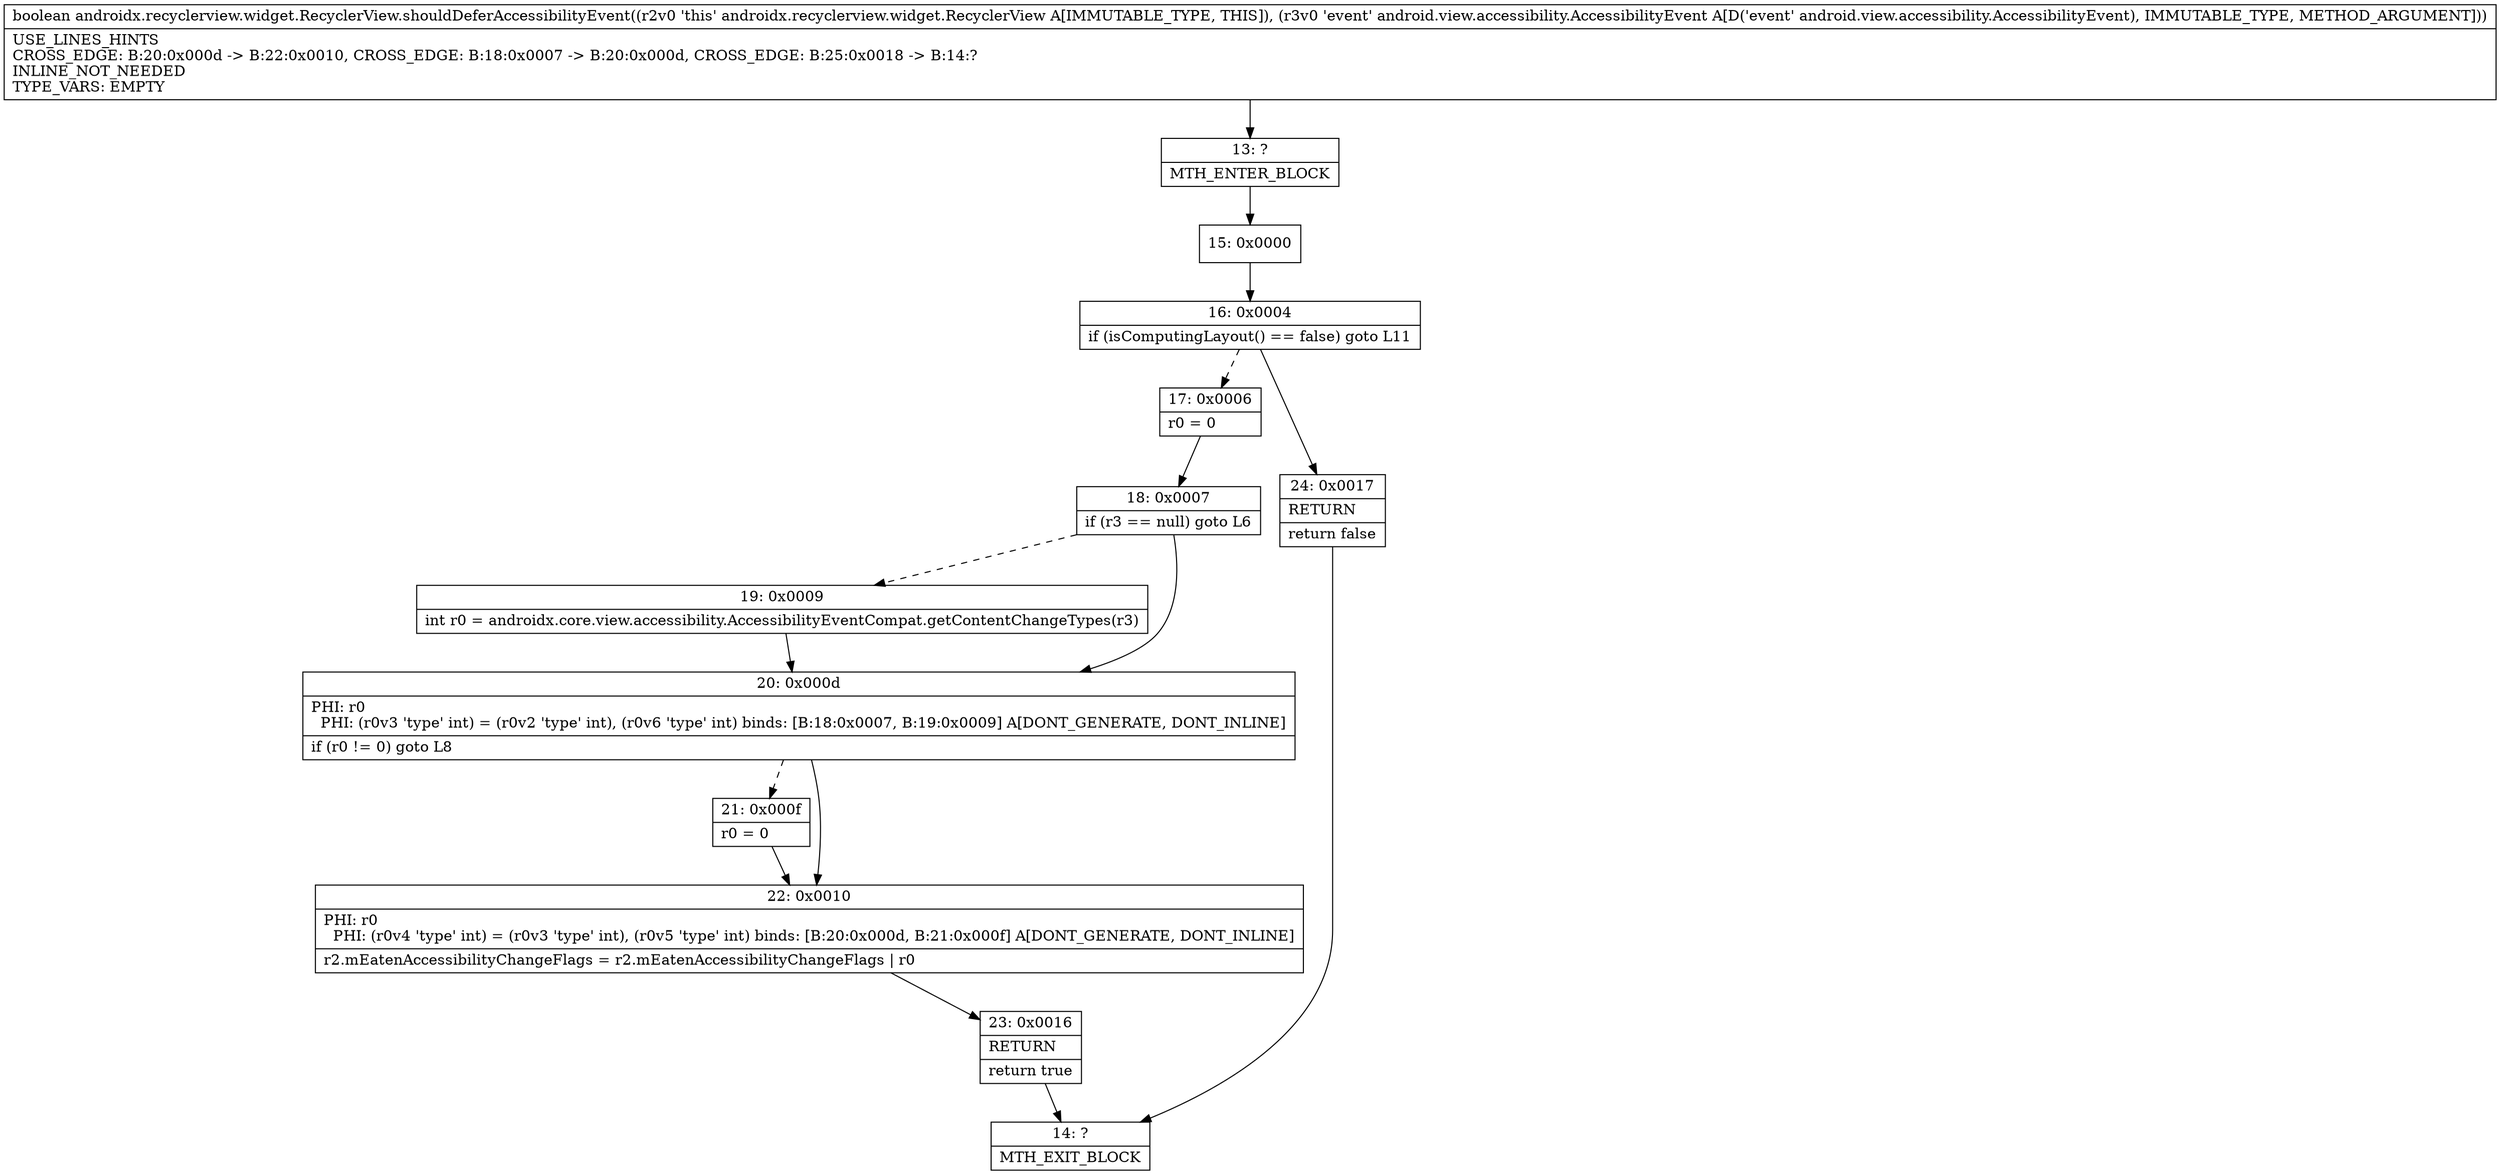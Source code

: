 digraph "CFG forandroidx.recyclerview.widget.RecyclerView.shouldDeferAccessibilityEvent(Landroid\/view\/accessibility\/AccessibilityEvent;)Z" {
Node_13 [shape=record,label="{13\:\ ?|MTH_ENTER_BLOCK\l}"];
Node_15 [shape=record,label="{15\:\ 0x0000}"];
Node_16 [shape=record,label="{16\:\ 0x0004|if (isComputingLayout() == false) goto L11\l}"];
Node_17 [shape=record,label="{17\:\ 0x0006|r0 = 0\l}"];
Node_18 [shape=record,label="{18\:\ 0x0007|if (r3 == null) goto L6\l}"];
Node_19 [shape=record,label="{19\:\ 0x0009|int r0 = androidx.core.view.accessibility.AccessibilityEventCompat.getContentChangeTypes(r3)\l}"];
Node_20 [shape=record,label="{20\:\ 0x000d|PHI: r0 \l  PHI: (r0v3 'type' int) = (r0v2 'type' int), (r0v6 'type' int) binds: [B:18:0x0007, B:19:0x0009] A[DONT_GENERATE, DONT_INLINE]\l|if (r0 != 0) goto L8\l}"];
Node_21 [shape=record,label="{21\:\ 0x000f|r0 = 0\l}"];
Node_22 [shape=record,label="{22\:\ 0x0010|PHI: r0 \l  PHI: (r0v4 'type' int) = (r0v3 'type' int), (r0v5 'type' int) binds: [B:20:0x000d, B:21:0x000f] A[DONT_GENERATE, DONT_INLINE]\l|r2.mEatenAccessibilityChangeFlags = r2.mEatenAccessibilityChangeFlags \| r0\l}"];
Node_23 [shape=record,label="{23\:\ 0x0016|RETURN\l|return true\l}"];
Node_14 [shape=record,label="{14\:\ ?|MTH_EXIT_BLOCK\l}"];
Node_24 [shape=record,label="{24\:\ 0x0017|RETURN\l|return false\l}"];
MethodNode[shape=record,label="{boolean androidx.recyclerview.widget.RecyclerView.shouldDeferAccessibilityEvent((r2v0 'this' androidx.recyclerview.widget.RecyclerView A[IMMUTABLE_TYPE, THIS]), (r3v0 'event' android.view.accessibility.AccessibilityEvent A[D('event' android.view.accessibility.AccessibilityEvent), IMMUTABLE_TYPE, METHOD_ARGUMENT]))  | USE_LINES_HINTS\lCROSS_EDGE: B:20:0x000d \-\> B:22:0x0010, CROSS_EDGE: B:18:0x0007 \-\> B:20:0x000d, CROSS_EDGE: B:25:0x0018 \-\> B:14:?\lINLINE_NOT_NEEDED\lTYPE_VARS: EMPTY\l}"];
MethodNode -> Node_13;Node_13 -> Node_15;
Node_15 -> Node_16;
Node_16 -> Node_17[style=dashed];
Node_16 -> Node_24;
Node_17 -> Node_18;
Node_18 -> Node_19[style=dashed];
Node_18 -> Node_20;
Node_19 -> Node_20;
Node_20 -> Node_21[style=dashed];
Node_20 -> Node_22;
Node_21 -> Node_22;
Node_22 -> Node_23;
Node_23 -> Node_14;
Node_24 -> Node_14;
}

